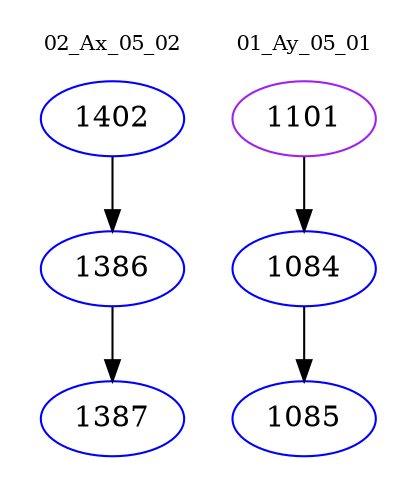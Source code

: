 digraph{
subgraph cluster_0 {
color = white
label = "02_Ax_05_02";
fontsize=10;
T0_1402 [label="1402", color="blue"]
T0_1402 -> T0_1386 [color="black"]
T0_1386 [label="1386", color="blue"]
T0_1386 -> T0_1387 [color="black"]
T0_1387 [label="1387", color="blue"]
}
subgraph cluster_1 {
color = white
label = "01_Ay_05_01";
fontsize=10;
T1_1101 [label="1101", color="purple"]
T1_1101 -> T1_1084 [color="black"]
T1_1084 [label="1084", color="blue"]
T1_1084 -> T1_1085 [color="black"]
T1_1085 [label="1085", color="blue"]
}
}
